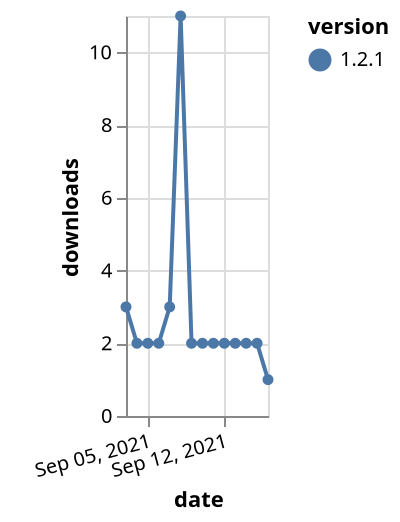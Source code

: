 {"$schema": "https://vega.github.io/schema/vega-lite/v5.json", "description": "A simple bar chart with embedded data.", "data": {"values": [{"date": "2021-09-03", "total": 6024, "delta": 3, "version": "1.2.1"}, {"date": "2021-09-04", "total": 6026, "delta": 2, "version": "1.2.1"}, {"date": "2021-09-05", "total": 6028, "delta": 2, "version": "1.2.1"}, {"date": "2021-09-06", "total": 6030, "delta": 2, "version": "1.2.1"}, {"date": "2021-09-07", "total": 6033, "delta": 3, "version": "1.2.1"}, {"date": "2021-09-08", "total": 6044, "delta": 11, "version": "1.2.1"}, {"date": "2021-09-09", "total": 6046, "delta": 2, "version": "1.2.1"}, {"date": "2021-09-10", "total": 6048, "delta": 2, "version": "1.2.1"}, {"date": "2021-09-11", "total": 6050, "delta": 2, "version": "1.2.1"}, {"date": "2021-09-12", "total": 6052, "delta": 2, "version": "1.2.1"}, {"date": "2021-09-13", "total": 6054, "delta": 2, "version": "1.2.1"}, {"date": "2021-09-14", "total": 6056, "delta": 2, "version": "1.2.1"}, {"date": "2021-09-15", "total": 6058, "delta": 2, "version": "1.2.1"}, {"date": "2021-09-16", "total": 6059, "delta": 1, "version": "1.2.1"}]}, "width": "container", "mark": {"type": "line", "point": {"filled": true}}, "encoding": {"x": {"field": "date", "type": "temporal", "timeUnit": "yearmonthdate", "title": "date", "axis": {"labelAngle": -15}}, "y": {"field": "delta", "type": "quantitative", "title": "downloads"}, "color": {"field": "version", "type": "nominal"}, "tooltip": {"field": "delta"}}}